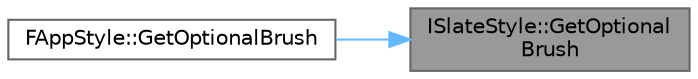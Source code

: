 digraph "ISlateStyle::GetOptionalBrush"
{
 // INTERACTIVE_SVG=YES
 // LATEX_PDF_SIZE
  bgcolor="transparent";
  edge [fontname=Helvetica,fontsize=10,labelfontname=Helvetica,labelfontsize=10];
  node [fontname=Helvetica,fontsize=10,shape=box,height=0.2,width=0.4];
  rankdir="RL";
  Node1 [id="Node000001",label="ISlateStyle::GetOptional\lBrush",height=0.2,width=0.4,color="gray40", fillcolor="grey60", style="filled", fontcolor="black",tooltip="Just like GetBrush, but returns DefaultBrush instead of the \"missing brush\" image when the resource i..."];
  Node1 -> Node2 [id="edge1_Node000001_Node000002",dir="back",color="steelblue1",style="solid",tooltip=" "];
  Node2 [id="Node000002",label="FAppStyle::GetOptionalBrush",height=0.2,width=0.4,color="grey40", fillcolor="white", style="filled",URL="$d3/d1e/classFAppStyle.html#a3715b4b4241ee2027855e0ac975290cc",tooltip=" "];
}
